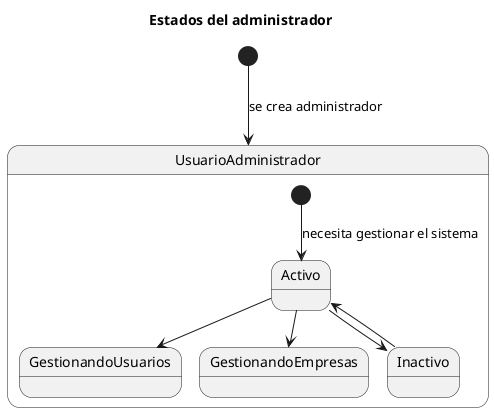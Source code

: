 @startuml estados

skinparam backgroundColor white
skinparam defaultFontName Arial

hide empty members

title Estados del administrador

[*] --> UsuarioAdministrador: se crea administrador

state UsuarioAdministrador{

    [*]-->Activo: necesita gestionar el sistema

    Activo-->GestionandoUsuarios
    Activo-->GestionandoEmpresas
    Activo --> Inactivo
    Inactivo --> Activo
}

@enduml